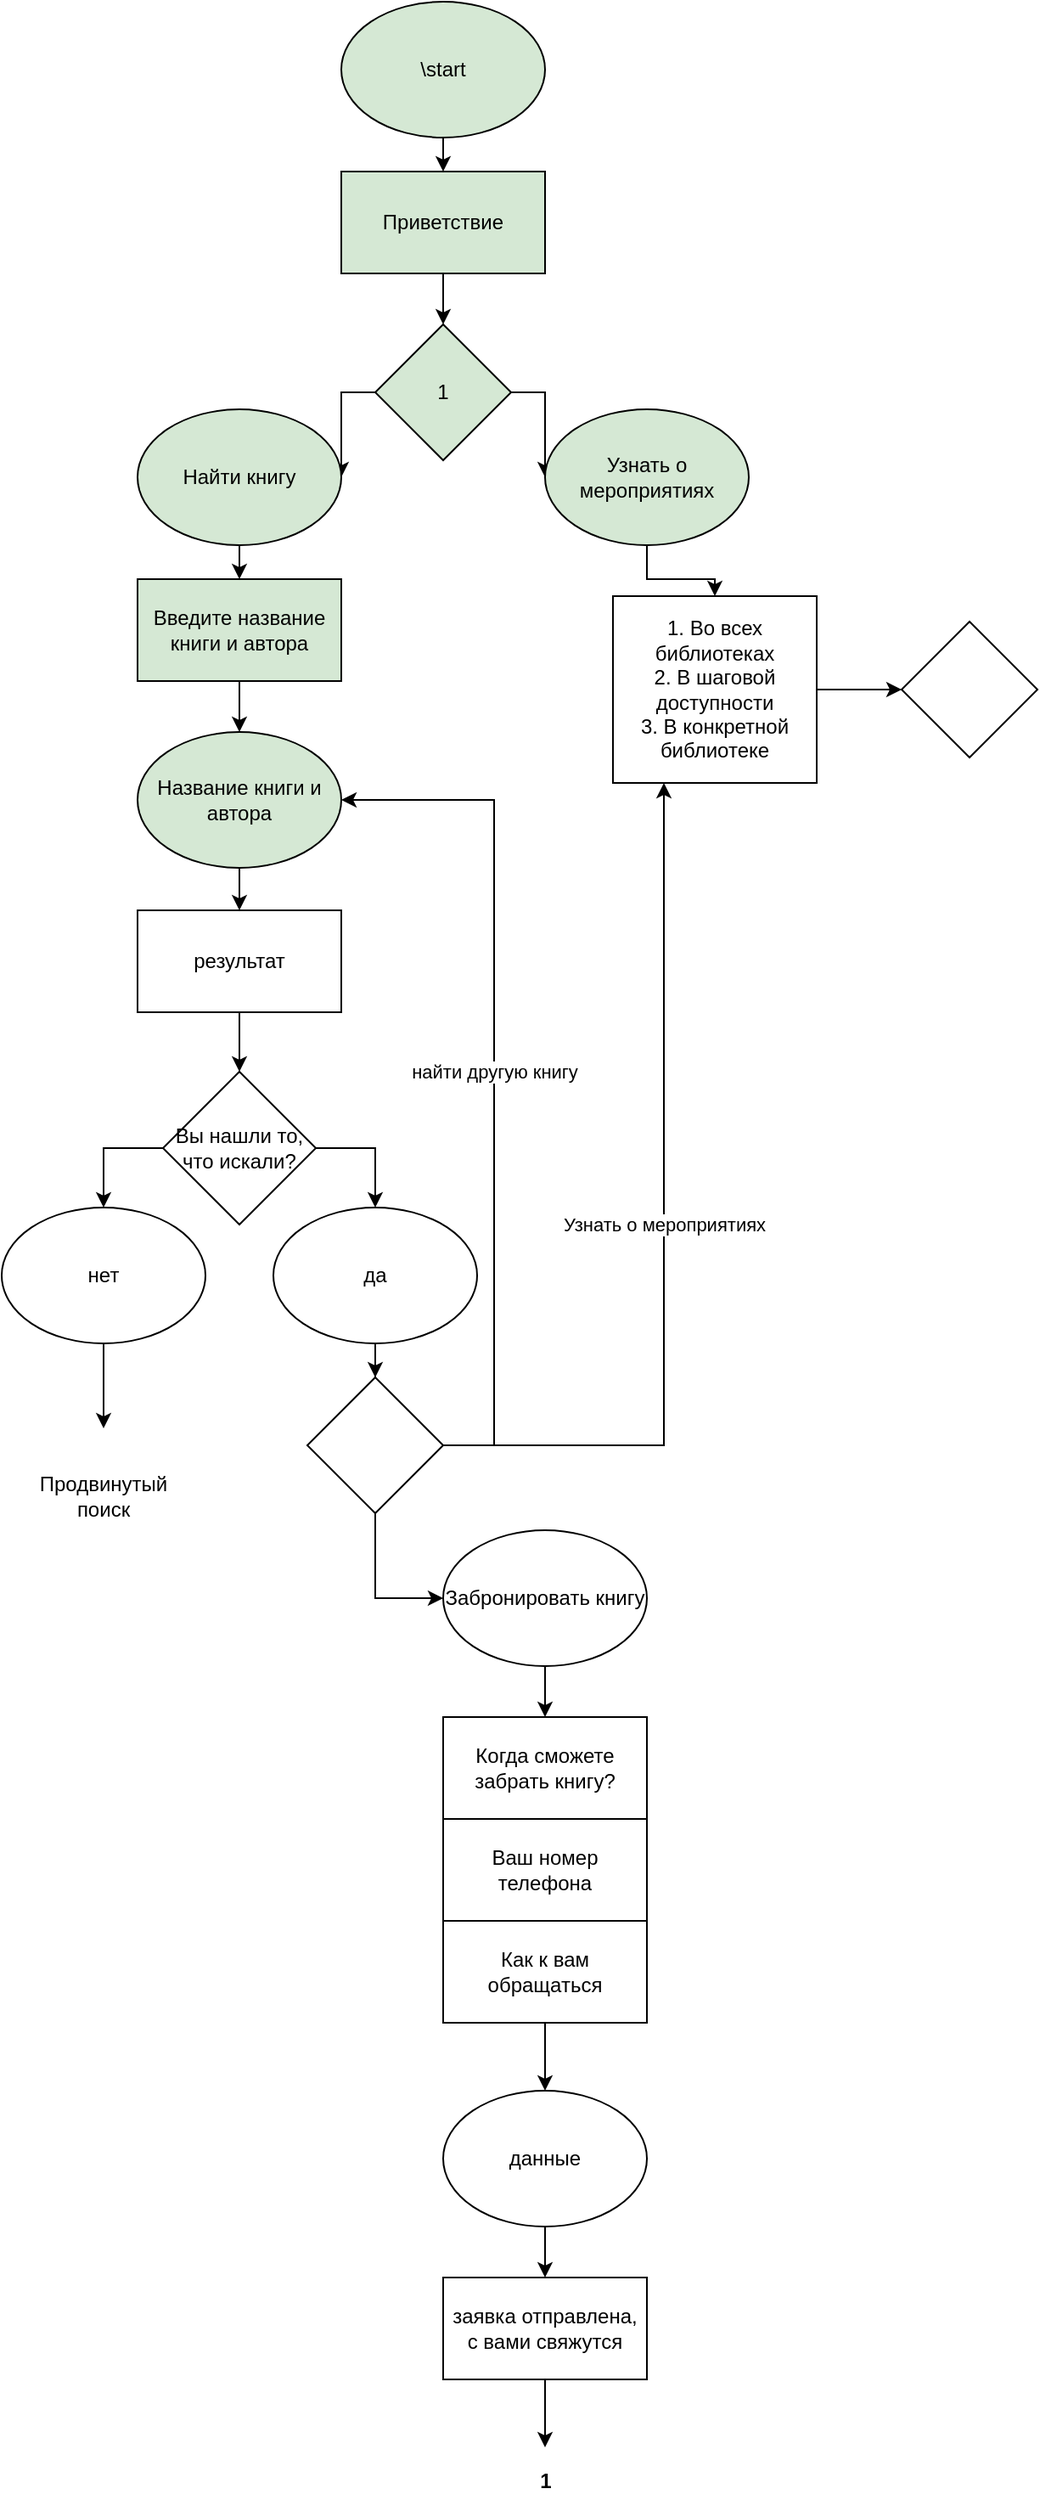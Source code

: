 <mxfile compressed="true" version="13.7.8" type="device"><diagram id="qhlsY-xNDRT4RTs6WPaE" name="Page-1"><mxGraphModel dx="943" dy="715" grid="1" gridSize="10" guides="1" tooltips="1" connect="1" arrows="1" fold="1" page="1" pageScale="1" pageWidth="827" pageHeight="1169" math="0" shadow="0"><root><mxCell id="0"/><mxCell id="1" parent="0"/><mxCell id="6EtH6pDStOjFGwBTFU8C-11" style="edgeStyle=orthogonalEdgeStyle;rounded=0;orthogonalLoop=1;jettySize=auto;html=1;exitX=0;exitY=0.5;exitDx=0;exitDy=0;entryX=1;entryY=0.5;entryDx=0;entryDy=0;" edge="1" parent="1" source="6EtH6pDStOjFGwBTFU8C-3" target="6EtH6pDStOjFGwBTFU8C-7"><mxGeometry relative="1" as="geometry"/></mxCell><mxCell id="6EtH6pDStOjFGwBTFU8C-12" style="edgeStyle=orthogonalEdgeStyle;rounded=0;orthogonalLoop=1;jettySize=auto;html=1;exitX=1;exitY=0.5;exitDx=0;exitDy=0;" edge="1" parent="1" source="6EtH6pDStOjFGwBTFU8C-3" target="6EtH6pDStOjFGwBTFU8C-8"><mxGeometry relative="1" as="geometry"/></mxCell><mxCell id="6EtH6pDStOjFGwBTFU8C-3" value="1" style="rhombus;whiteSpace=wrap;html=1;fillColor=#D5E8D4;" vertex="1" parent="1"><mxGeometry x="300" y="210" width="80" height="80" as="geometry"/></mxCell><mxCell id="6EtH6pDStOjFGwBTFU8C-13" style="edgeStyle=orthogonalEdgeStyle;rounded=0;orthogonalLoop=1;jettySize=auto;html=1;exitX=0.5;exitY=1;exitDx=0;exitDy=0;entryX=0.5;entryY=0;entryDx=0;entryDy=0;" edge="1" parent="1" source="6EtH6pDStOjFGwBTFU8C-4" target="6EtH6pDStOjFGwBTFU8C-5"><mxGeometry relative="1" as="geometry"/></mxCell><mxCell id="6EtH6pDStOjFGwBTFU8C-4" value="\start" style="ellipse;whiteSpace=wrap;html=1;fillColor=#D5E8D4;" vertex="1" parent="1"><mxGeometry x="280" y="20" width="120" height="80" as="geometry"/></mxCell><mxCell id="6EtH6pDStOjFGwBTFU8C-10" style="edgeStyle=orthogonalEdgeStyle;rounded=0;orthogonalLoop=1;jettySize=auto;html=1;exitX=0.5;exitY=1;exitDx=0;exitDy=0;entryX=0.5;entryY=0;entryDx=0;entryDy=0;" edge="1" parent="1" source="6EtH6pDStOjFGwBTFU8C-5" target="6EtH6pDStOjFGwBTFU8C-3"><mxGeometry relative="1" as="geometry"/></mxCell><mxCell id="6EtH6pDStOjFGwBTFU8C-5" value="Приветствие" style="rounded=0;whiteSpace=wrap;html=1;fillColor=#D5E8D4;" vertex="1" parent="1"><mxGeometry x="280" y="120" width="120" height="60" as="geometry"/></mxCell><mxCell id="6EtH6pDStOjFGwBTFU8C-15" style="edgeStyle=orthogonalEdgeStyle;rounded=0;orthogonalLoop=1;jettySize=auto;html=1;exitX=0.5;exitY=1;exitDx=0;exitDy=0;entryX=0.5;entryY=0;entryDx=0;entryDy=0;" edge="1" parent="1" source="6EtH6pDStOjFGwBTFU8C-7" target="6EtH6pDStOjFGwBTFU8C-14"><mxGeometry relative="1" as="geometry"/></mxCell><mxCell id="6EtH6pDStOjFGwBTFU8C-7" value="Найти книгу" style="ellipse;whiteSpace=wrap;html=1;fillColor=#D5E8D4;" vertex="1" parent="1"><mxGeometry x="160" y="260" width="120" height="80" as="geometry"/></mxCell><mxCell id="6EtH6pDStOjFGwBTFU8C-40" style="edgeStyle=orthogonalEdgeStyle;rounded=0;orthogonalLoop=1;jettySize=auto;html=1;exitX=0.5;exitY=1;exitDx=0;exitDy=0;entryX=0.5;entryY=0;entryDx=0;entryDy=0;" edge="1" parent="1" source="6EtH6pDStOjFGwBTFU8C-8" target="6EtH6pDStOjFGwBTFU8C-9"><mxGeometry relative="1" as="geometry"/></mxCell><mxCell id="6EtH6pDStOjFGwBTFU8C-8" value="Узнать о мероприятиях" style="ellipse;whiteSpace=wrap;html=1;fillColor=#D5E8D4;" vertex="1" parent="1"><mxGeometry x="400" y="260" width="120" height="80" as="geometry"/></mxCell><mxCell id="6EtH6pDStOjFGwBTFU8C-42" style="edgeStyle=orthogonalEdgeStyle;rounded=0;orthogonalLoop=1;jettySize=auto;html=1;exitX=1;exitY=0.5;exitDx=0;exitDy=0;entryX=0;entryY=0.5;entryDx=0;entryDy=0;" edge="1" parent="1" source="6EtH6pDStOjFGwBTFU8C-9" target="6EtH6pDStOjFGwBTFU8C-41"><mxGeometry relative="1" as="geometry"/></mxCell><mxCell id="6EtH6pDStOjFGwBTFU8C-9" value="1. Во всех библиотеках&lt;br&gt;2. В шаговой доступности&lt;br&gt;3. В конкретной библиотеке" style="rounded=0;whiteSpace=wrap;html=1;" vertex="1" parent="1"><mxGeometry x="440" y="370" width="120" height="110" as="geometry"/></mxCell><mxCell id="6EtH6pDStOjFGwBTFU8C-17" style="edgeStyle=orthogonalEdgeStyle;rounded=0;orthogonalLoop=1;jettySize=auto;html=1;exitX=0.5;exitY=1;exitDx=0;exitDy=0;entryX=0.5;entryY=0;entryDx=0;entryDy=0;" edge="1" parent="1" source="6EtH6pDStOjFGwBTFU8C-14" target="6EtH6pDStOjFGwBTFU8C-16"><mxGeometry relative="1" as="geometry"/></mxCell><mxCell id="6EtH6pDStOjFGwBTFU8C-14" value="Введите название книги и автора" style="rounded=0;whiteSpace=wrap;html=1;fillColor=#D5E8D4;" vertex="1" parent="1"><mxGeometry x="160" y="360" width="120" height="60" as="geometry"/></mxCell><mxCell id="6EtH6pDStOjFGwBTFU8C-19" style="edgeStyle=orthogonalEdgeStyle;rounded=0;orthogonalLoop=1;jettySize=auto;html=1;exitX=0.5;exitY=1;exitDx=0;exitDy=0;entryX=0.5;entryY=0;entryDx=0;entryDy=0;" edge="1" parent="1" source="6EtH6pDStOjFGwBTFU8C-16" target="6EtH6pDStOjFGwBTFU8C-18"><mxGeometry relative="1" as="geometry"/></mxCell><mxCell id="6EtH6pDStOjFGwBTFU8C-16" value="Название книги и автора" style="ellipse;whiteSpace=wrap;html=1;fillColor=#D5E8D4;" vertex="1" parent="1"><mxGeometry x="160" y="450" width="120" height="80" as="geometry"/></mxCell><mxCell id="6EtH6pDStOjFGwBTFU8C-21" style="edgeStyle=orthogonalEdgeStyle;rounded=0;orthogonalLoop=1;jettySize=auto;html=1;exitX=0.5;exitY=1;exitDx=0;exitDy=0;entryX=0.5;entryY=0;entryDx=0;entryDy=0;" edge="1" parent="1" source="6EtH6pDStOjFGwBTFU8C-18" target="6EtH6pDStOjFGwBTFU8C-20"><mxGeometry relative="1" as="geometry"/></mxCell><mxCell id="6EtH6pDStOjFGwBTFU8C-18" value="результат" style="rounded=0;whiteSpace=wrap;html=1;" vertex="1" parent="1"><mxGeometry x="160" y="555" width="120" height="60" as="geometry"/></mxCell><mxCell id="6EtH6pDStOjFGwBTFU8C-24" style="edgeStyle=orthogonalEdgeStyle;rounded=0;orthogonalLoop=1;jettySize=auto;html=1;exitX=0;exitY=0.5;exitDx=0;exitDy=0;entryX=0.5;entryY=0;entryDx=0;entryDy=0;" edge="1" parent="1" source="6EtH6pDStOjFGwBTFU8C-20" target="6EtH6pDStOjFGwBTFU8C-22"><mxGeometry relative="1" as="geometry"/></mxCell><mxCell id="6EtH6pDStOjFGwBTFU8C-25" style="edgeStyle=orthogonalEdgeStyle;rounded=0;orthogonalLoop=1;jettySize=auto;html=1;exitX=1;exitY=0.5;exitDx=0;exitDy=0;entryX=0.5;entryY=0;entryDx=0;entryDy=0;" edge="1" parent="1" source="6EtH6pDStOjFGwBTFU8C-20" target="6EtH6pDStOjFGwBTFU8C-23"><mxGeometry relative="1" as="geometry"/></mxCell><mxCell id="6EtH6pDStOjFGwBTFU8C-20" value="Вы нашли то, что искали?" style="rhombus;whiteSpace=wrap;html=1;" vertex="1" parent="1"><mxGeometry x="175" y="650" width="90" height="90" as="geometry"/></mxCell><mxCell id="6EtH6pDStOjFGwBTFU8C-27" style="edgeStyle=orthogonalEdgeStyle;rounded=0;orthogonalLoop=1;jettySize=auto;html=1;entryX=0.5;entryY=0;entryDx=0;entryDy=0;" edge="1" parent="1" source="6EtH6pDStOjFGwBTFU8C-22"><mxGeometry relative="1" as="geometry"><mxPoint x="140" y="860" as="targetPoint"/></mxGeometry></mxCell><mxCell id="6EtH6pDStOjFGwBTFU8C-22" value="нет" style="ellipse;whiteSpace=wrap;html=1;" vertex="1" parent="1"><mxGeometry x="80" y="730" width="120" height="80" as="geometry"/></mxCell><mxCell id="6EtH6pDStOjFGwBTFU8C-36" style="edgeStyle=orthogonalEdgeStyle;rounded=0;orthogonalLoop=1;jettySize=auto;html=1;exitX=0.5;exitY=1;exitDx=0;exitDy=0;" edge="1" parent="1" source="6EtH6pDStOjFGwBTFU8C-23" target="6EtH6pDStOjFGwBTFU8C-34"><mxGeometry relative="1" as="geometry"/></mxCell><mxCell id="6EtH6pDStOjFGwBTFU8C-23" value="да" style="ellipse;whiteSpace=wrap;html=1;" vertex="1" parent="1"><mxGeometry x="240" y="730" width="120" height="80" as="geometry"/></mxCell><mxCell id="6EtH6pDStOjFGwBTFU8C-28" value="Продвинутый поиск" style="text;html=1;strokeColor=none;fillColor=none;align=center;verticalAlign=middle;whiteSpace=wrap;rounded=0;" vertex="1" parent="1"><mxGeometry x="120" y="890" width="40" height="20" as="geometry"/></mxCell><mxCell id="6EtH6pDStOjFGwBTFU8C-35" value="найти другую книгу" style="edgeStyle=orthogonalEdgeStyle;rounded=0;orthogonalLoop=1;jettySize=auto;html=1;entryX=1;entryY=0.5;entryDx=0;entryDy=0;exitX=1;exitY=0.5;exitDx=0;exitDy=0;" edge="1" parent="1" source="6EtH6pDStOjFGwBTFU8C-34" target="6EtH6pDStOjFGwBTFU8C-16"><mxGeometry relative="1" as="geometry"><Array as="points"><mxPoint x="370" y="870"/><mxPoint x="370" y="490"/></Array></mxGeometry></mxCell><mxCell id="6EtH6pDStOjFGwBTFU8C-37" value="Узнать о мероприятиях" style="edgeStyle=orthogonalEdgeStyle;rounded=0;orthogonalLoop=1;jettySize=auto;html=1;entryX=0.25;entryY=1;entryDx=0;entryDy=0;" edge="1" parent="1" source="6EtH6pDStOjFGwBTFU8C-34" target="6EtH6pDStOjFGwBTFU8C-9"><mxGeometry relative="1" as="geometry"/></mxCell><mxCell id="6EtH6pDStOjFGwBTFU8C-39" style="edgeStyle=orthogonalEdgeStyle;rounded=0;orthogonalLoop=1;jettySize=auto;html=1;exitX=0.5;exitY=1;exitDx=0;exitDy=0;entryX=0;entryY=0.5;entryDx=0;entryDy=0;" edge="1" parent="1" source="6EtH6pDStOjFGwBTFU8C-34" target="6EtH6pDStOjFGwBTFU8C-38"><mxGeometry relative="1" as="geometry"/></mxCell><mxCell id="6EtH6pDStOjFGwBTFU8C-34" value="" style="rhombus;whiteSpace=wrap;html=1;" vertex="1" parent="1"><mxGeometry x="260" y="830" width="80" height="80" as="geometry"/></mxCell><mxCell id="6EtH6pDStOjFGwBTFU8C-44" style="edgeStyle=orthogonalEdgeStyle;rounded=0;orthogonalLoop=1;jettySize=auto;html=1;exitX=0.5;exitY=1;exitDx=0;exitDy=0;entryX=0.5;entryY=0;entryDx=0;entryDy=0;" edge="1" parent="1" source="6EtH6pDStOjFGwBTFU8C-38" target="6EtH6pDStOjFGwBTFU8C-43"><mxGeometry relative="1" as="geometry"/></mxCell><mxCell id="6EtH6pDStOjFGwBTFU8C-38" value="Забронировать книгу" style="ellipse;whiteSpace=wrap;html=1;" vertex="1" parent="1"><mxGeometry x="340" y="920" width="120" height="80" as="geometry"/></mxCell><mxCell id="6EtH6pDStOjFGwBTFU8C-41" value="" style="rhombus;whiteSpace=wrap;html=1;" vertex="1" parent="1"><mxGeometry x="610" y="385" width="80" height="80" as="geometry"/></mxCell><mxCell id="6EtH6pDStOjFGwBTFU8C-43" value="Когда сможете забрать книгу?" style="rounded=0;whiteSpace=wrap;html=1;" vertex="1" parent="1"><mxGeometry x="340" y="1030" width="120" height="60" as="geometry"/></mxCell><mxCell id="6EtH6pDStOjFGwBTFU8C-50" value="Ваш номер телефона" style="rounded=0;whiteSpace=wrap;html=1;" vertex="1" parent="1"><mxGeometry x="340" y="1090" width="120" height="60" as="geometry"/></mxCell><mxCell id="6EtH6pDStOjFGwBTFU8C-54" style="edgeStyle=orthogonalEdgeStyle;rounded=0;orthogonalLoop=1;jettySize=auto;html=1;exitX=0.5;exitY=1;exitDx=0;exitDy=0;entryX=0.5;entryY=0;entryDx=0;entryDy=0;" edge="1" parent="1" source="6EtH6pDStOjFGwBTFU8C-51" target="6EtH6pDStOjFGwBTFU8C-53"><mxGeometry relative="1" as="geometry"/></mxCell><mxCell id="6EtH6pDStOjFGwBTFU8C-51" value="Как к вам обращаться" style="rounded=0;whiteSpace=wrap;html=1;" vertex="1" parent="1"><mxGeometry x="340" y="1150" width="120" height="60" as="geometry"/></mxCell><mxCell id="6EtH6pDStOjFGwBTFU8C-56" style="edgeStyle=orthogonalEdgeStyle;rounded=0;orthogonalLoop=1;jettySize=auto;html=1;entryX=0.5;entryY=0;entryDx=0;entryDy=0;" edge="1" parent="1" source="6EtH6pDStOjFGwBTFU8C-53" target="6EtH6pDStOjFGwBTFU8C-55"><mxGeometry relative="1" as="geometry"/></mxCell><mxCell id="6EtH6pDStOjFGwBTFU8C-53" value="данные" style="ellipse;whiteSpace=wrap;html=1;" vertex="1" parent="1"><mxGeometry x="340" y="1250" width="120" height="80" as="geometry"/></mxCell><mxCell id="6EtH6pDStOjFGwBTFU8C-57" style="edgeStyle=orthogonalEdgeStyle;rounded=0;orthogonalLoop=1;jettySize=auto;html=1;exitX=0.5;exitY=1;exitDx=0;exitDy=0;" edge="1" parent="1" source="6EtH6pDStOjFGwBTFU8C-55"><mxGeometry relative="1" as="geometry"><mxPoint x="400" y="1460" as="targetPoint"/></mxGeometry></mxCell><mxCell id="6EtH6pDStOjFGwBTFU8C-55" value="заявка отправлена, с вами свяжутся" style="rounded=0;whiteSpace=wrap;html=1;" vertex="1" parent="1"><mxGeometry x="340" y="1360" width="120" height="60" as="geometry"/></mxCell><mxCell id="6EtH6pDStOjFGwBTFU8C-58" value="&lt;b&gt;1&lt;/b&gt;" style="text;html=1;align=center;verticalAlign=middle;resizable=0;points=[];autosize=1;" vertex="1" parent="1"><mxGeometry x="390" y="1470" width="20" height="20" as="geometry"/></mxCell></root></mxGraphModel></diagram></mxfile>